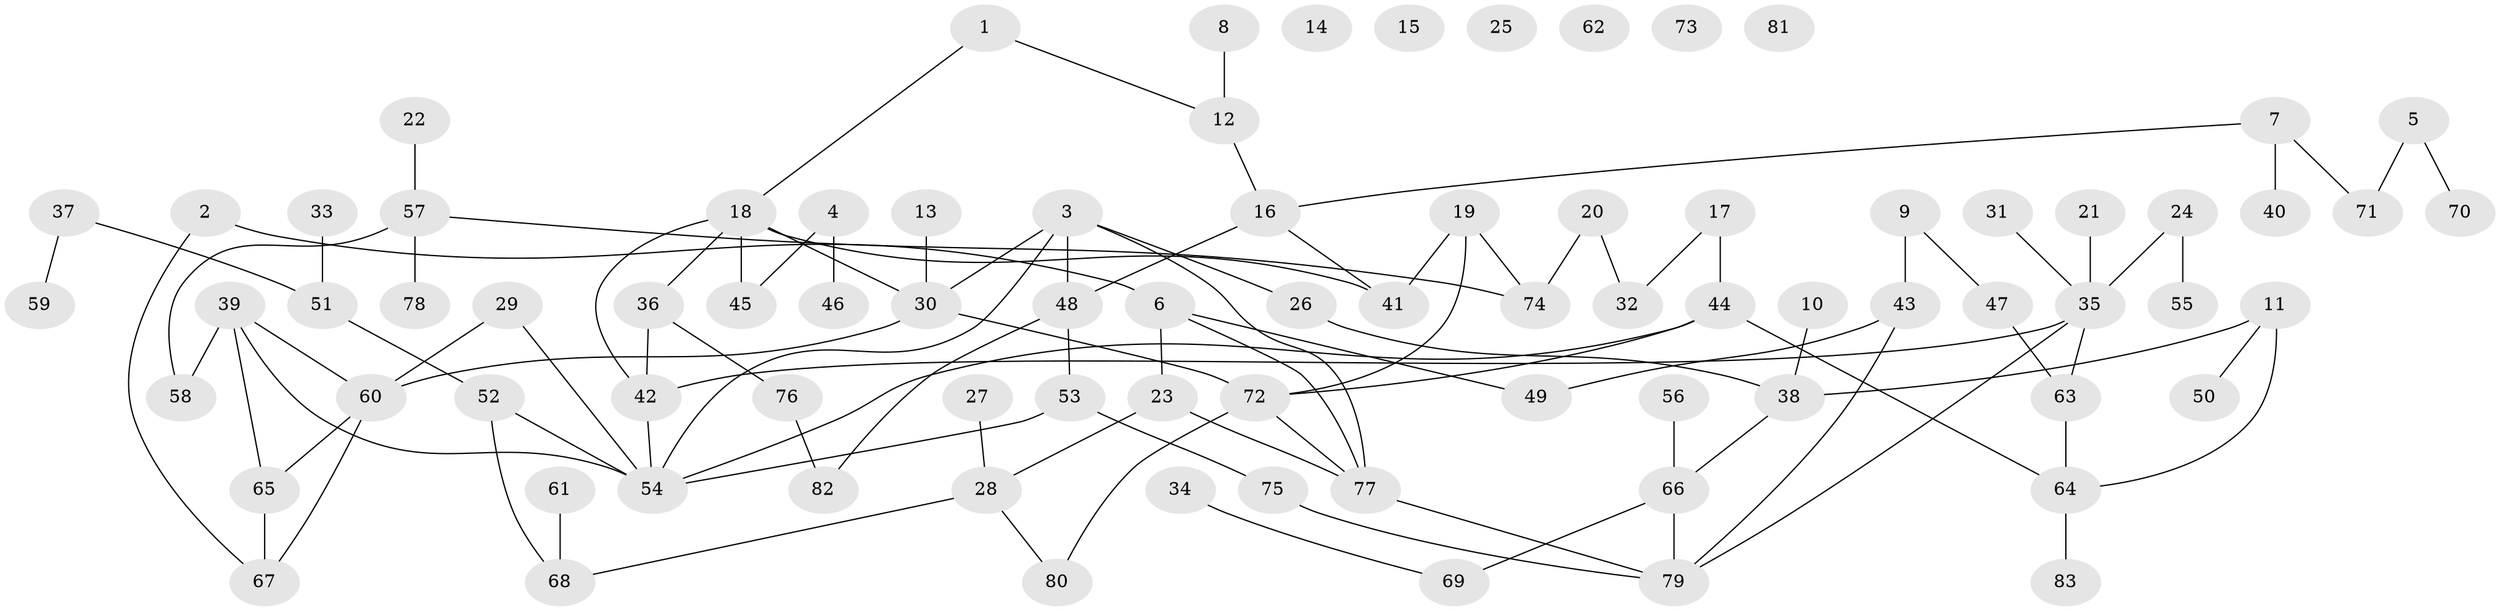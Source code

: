 // coarse degree distribution, {5: 0.08333333333333333, 8: 0.05555555555555555, 2: 0.2222222222222222, 1: 0.19444444444444445, 3: 0.3055555555555556, 4: 0.08333333333333333, 7: 0.027777777777777776, 6: 0.027777777777777776}
// Generated by graph-tools (version 1.1) at 2025/48/03/04/25 22:48:03]
// undirected, 83 vertices, 102 edges
graph export_dot {
  node [color=gray90,style=filled];
  1;
  2;
  3;
  4;
  5;
  6;
  7;
  8;
  9;
  10;
  11;
  12;
  13;
  14;
  15;
  16;
  17;
  18;
  19;
  20;
  21;
  22;
  23;
  24;
  25;
  26;
  27;
  28;
  29;
  30;
  31;
  32;
  33;
  34;
  35;
  36;
  37;
  38;
  39;
  40;
  41;
  42;
  43;
  44;
  45;
  46;
  47;
  48;
  49;
  50;
  51;
  52;
  53;
  54;
  55;
  56;
  57;
  58;
  59;
  60;
  61;
  62;
  63;
  64;
  65;
  66;
  67;
  68;
  69;
  70;
  71;
  72;
  73;
  74;
  75;
  76;
  77;
  78;
  79;
  80;
  81;
  82;
  83;
  1 -- 12;
  1 -- 18;
  2 -- 6;
  2 -- 67;
  3 -- 26;
  3 -- 30;
  3 -- 48;
  3 -- 54;
  3 -- 77;
  4 -- 45;
  4 -- 46;
  5 -- 70;
  5 -- 71;
  6 -- 23;
  6 -- 49;
  6 -- 77;
  7 -- 16;
  7 -- 40;
  7 -- 71;
  8 -- 12;
  9 -- 43;
  9 -- 47;
  10 -- 38;
  11 -- 38;
  11 -- 50;
  11 -- 64;
  12 -- 16;
  13 -- 30;
  16 -- 41;
  16 -- 48;
  17 -- 32;
  17 -- 44;
  18 -- 30;
  18 -- 36;
  18 -- 41;
  18 -- 42;
  18 -- 45;
  19 -- 41;
  19 -- 72;
  19 -- 74;
  20 -- 32;
  20 -- 74;
  21 -- 35;
  22 -- 57;
  23 -- 28;
  23 -- 77;
  24 -- 35;
  24 -- 55;
  26 -- 38;
  27 -- 28;
  28 -- 68;
  28 -- 80;
  29 -- 54;
  29 -- 60;
  30 -- 60;
  30 -- 72;
  31 -- 35;
  33 -- 51;
  34 -- 69;
  35 -- 42;
  35 -- 63;
  35 -- 79;
  36 -- 42;
  36 -- 76;
  37 -- 51;
  37 -- 59;
  38 -- 66;
  39 -- 54;
  39 -- 58;
  39 -- 60;
  39 -- 65;
  42 -- 54;
  43 -- 49;
  43 -- 79;
  44 -- 54;
  44 -- 64;
  44 -- 72;
  47 -- 63;
  48 -- 53;
  48 -- 82;
  51 -- 52;
  52 -- 54;
  52 -- 68;
  53 -- 54;
  53 -- 75;
  56 -- 66;
  57 -- 58;
  57 -- 74;
  57 -- 78;
  60 -- 65;
  60 -- 67;
  61 -- 68;
  63 -- 64;
  64 -- 83;
  65 -- 67;
  66 -- 69;
  66 -- 79;
  72 -- 77;
  72 -- 80;
  75 -- 79;
  76 -- 82;
  77 -- 79;
}
